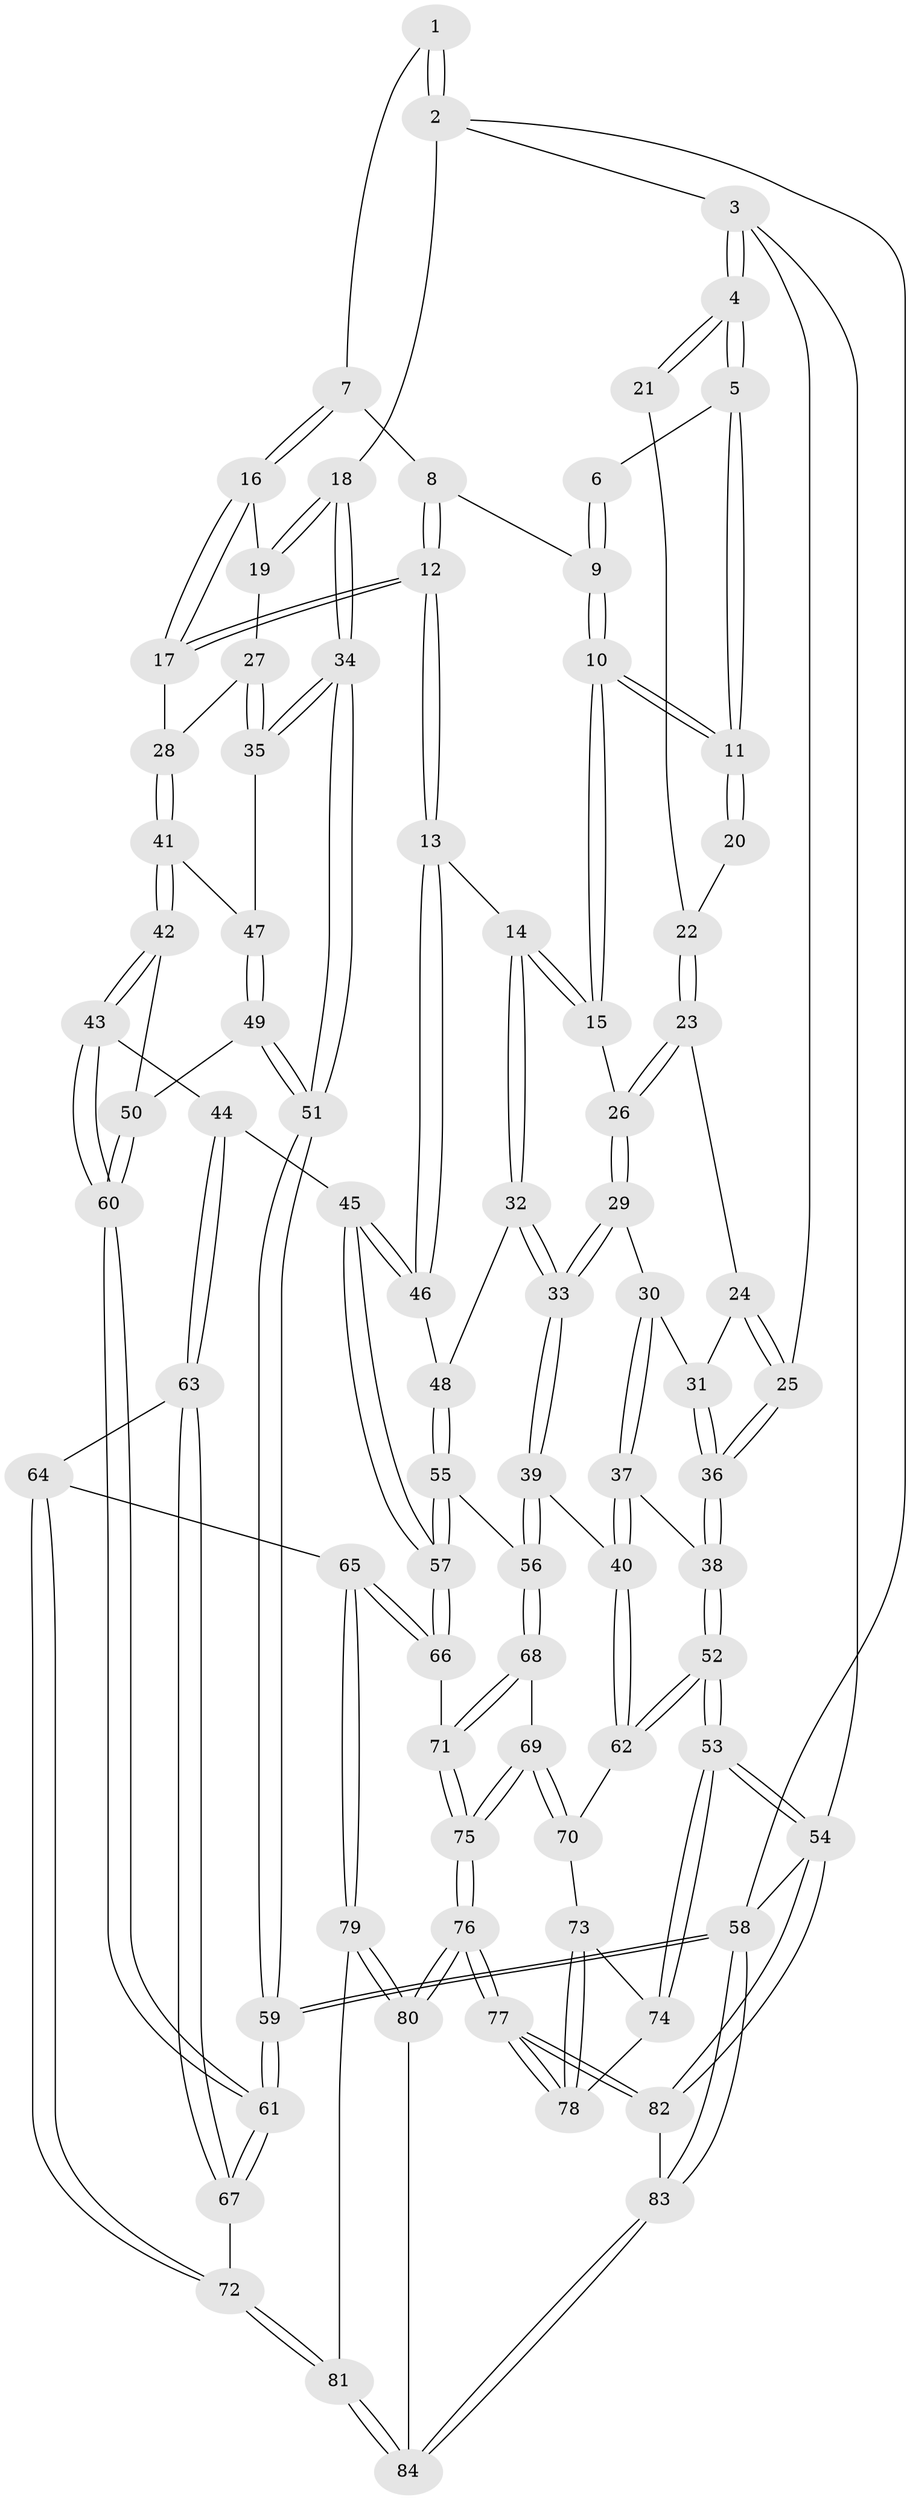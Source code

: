 // Generated by graph-tools (version 1.1) at 2025/59/03/09/25 04:59:44]
// undirected, 84 vertices, 207 edges
graph export_dot {
graph [start="1"]
  node [color=gray90,style=filled];
  1 [pos="+0.9198782392763636+0"];
  2 [pos="+1+0"];
  3 [pos="+0+0"];
  4 [pos="+0+0"];
  5 [pos="+0.28732494455094315+0"];
  6 [pos="+0.6829286478817483+0"];
  7 [pos="+0.7419962936820298+0.0852930472588806"];
  8 [pos="+0.6319437788429967+0.07415330671477706"];
  9 [pos="+0.6015476821517807+0.04889398078731518"];
  10 [pos="+0.41341294426356207+0.1306945739548141"];
  11 [pos="+0.3807973549291814+0.0699899884813223"];
  12 [pos="+0.6314056216660967+0.29391759506961534"];
  13 [pos="+0.628403860259803+0.2948018488731207"];
  14 [pos="+0.4677125591437909+0.21270803596183427"];
  15 [pos="+0.4159411759143577+0.15068709430603552"];
  16 [pos="+0.7520115214310423+0.14394521905361748"];
  17 [pos="+0.7102170993173773+0.2862194546041026"];
  18 [pos="+1+0"];
  19 [pos="+0.9306730823261695+0.12244439643038292"];
  20 [pos="+0.24139596993655305+0.12980779466010303"];
  21 [pos="+0.11061376183686007+0.09519308102769757"];
  22 [pos="+0.1787410786892017+0.1787584258486651"];
  23 [pos="+0.185887523897957+0.21405988018396455"];
  24 [pos="+0.14168636106349813+0.24157489279100172"];
  25 [pos="+0+0"];
  26 [pos="+0.2801879316095525+0.25820237431529486"];
  27 [pos="+0.8599107901166947+0.26914520358750366"];
  28 [pos="+0.7305278655465279+0.29630374329948095"];
  29 [pos="+0.27704443163792186+0.269670387240527"];
  30 [pos="+0.15733616119380006+0.3589114433008144"];
  31 [pos="+0.1101186650866267+0.3127107749441799"];
  32 [pos="+0.3930741721741796+0.4010328603720651"];
  33 [pos="+0.32485994249820493+0.4312465375223403"];
  34 [pos="+1+0.3451982627582191"];
  35 [pos="+1+0.34756655591606056"];
  36 [pos="+0+0.2876268456410695"];
  37 [pos="+0.16722035425506593+0.4256002524631781"];
  38 [pos="+0+0.35357532593802954"];
  39 [pos="+0.24753072056901676+0.5489254536001577"];
  40 [pos="+0.2109509928667599+0.5346314039462344"];
  41 [pos="+0.7639144732983999+0.3636589273419045"];
  42 [pos="+0.7766117244983244+0.495677391004078"];
  43 [pos="+0.6951895086577459+0.5910014596203046"];
  44 [pos="+0.6848220414138495+0.5935446057518232"];
  45 [pos="+0.6486876233873076+0.5836287717666916"];
  46 [pos="+0.607316091090661+0.35174741285492134"];
  47 [pos="+0.9085794472387656+0.42216985036670107"];
  48 [pos="+0.4914622990158414+0.4451853574832325"];
  49 [pos="+0.8880299482555005+0.4985370032251343"];
  50 [pos="+0.8774317649978453+0.5100309608297027"];
  51 [pos="+1+0.5145805298956493"];
  52 [pos="+0+0.5775919095474444"];
  53 [pos="+0+0.8955628137808431"];
  54 [pos="+0+1"];
  55 [pos="+0.49121517267754894+0.4911483588586847"];
  56 [pos="+0.25175279342602014+0.5552887783749382"];
  57 [pos="+0.5466906488498616+0.6117582445229491"];
  58 [pos="+1+1"];
  59 [pos="+1+0.8735803088159577"];
  60 [pos="+0.9317385769119667+0.7060530492569248"];
  61 [pos="+0.9830590659961429+0.7613138267878833"];
  62 [pos="+0+0.5882430326589964"];
  63 [pos="+0.6916037190956168+0.7047497889016469"];
  64 [pos="+0.669495616400724+0.7576166801554626"];
  65 [pos="+0.5748806706550231+0.7822610493053979"];
  66 [pos="+0.5045674270158652+0.654511941429572"];
  67 [pos="+0.8295676091735338+0.7875359412189089"];
  68 [pos="+0.2607362509708067+0.574835707897166"];
  69 [pos="+0.13426593708895967+0.7535892070189167"];
  70 [pos="+0.09355037145408819+0.7498291059391275"];
  71 [pos="+0.3624998244806191+0.6855989467676088"];
  72 [pos="+0.7232799144836349+0.8405651504769774"];
  73 [pos="+0.08081695353218957+0.7715692895721641"];
  74 [pos="+0.016257195790992746+0.8309836116145036"];
  75 [pos="+0.31396156752155946+1"];
  76 [pos="+0.31524694889248805+1"];
  77 [pos="+0.30796836018993345+1"];
  78 [pos="+0.09385688436593567+0.8668251006136782"];
  79 [pos="+0.5645876301569716+0.8514855729108883"];
  80 [pos="+0.5440322480858786+0.8872792470077193"];
  81 [pos="+0.7215685516543209+0.843979424562729"];
  82 [pos="+0.29644549843549156+1"];
  83 [pos="+0.8873944914291816+1"];
  84 [pos="+0.7196394902067674+0.9629644788865003"];
  1 -- 2;
  1 -- 2;
  1 -- 7;
  2 -- 3;
  2 -- 18;
  2 -- 58;
  3 -- 4;
  3 -- 4;
  3 -- 25;
  3 -- 54;
  4 -- 5;
  4 -- 5;
  4 -- 21;
  4 -- 21;
  5 -- 6;
  5 -- 11;
  5 -- 11;
  6 -- 9;
  6 -- 9;
  7 -- 8;
  7 -- 16;
  7 -- 16;
  8 -- 9;
  8 -- 12;
  8 -- 12;
  9 -- 10;
  9 -- 10;
  10 -- 11;
  10 -- 11;
  10 -- 15;
  10 -- 15;
  11 -- 20;
  11 -- 20;
  12 -- 13;
  12 -- 13;
  12 -- 17;
  12 -- 17;
  13 -- 14;
  13 -- 46;
  13 -- 46;
  14 -- 15;
  14 -- 15;
  14 -- 32;
  14 -- 32;
  15 -- 26;
  16 -- 17;
  16 -- 17;
  16 -- 19;
  17 -- 28;
  18 -- 19;
  18 -- 19;
  18 -- 34;
  18 -- 34;
  19 -- 27;
  20 -- 22;
  21 -- 22;
  22 -- 23;
  22 -- 23;
  23 -- 24;
  23 -- 26;
  23 -- 26;
  24 -- 25;
  24 -- 25;
  24 -- 31;
  25 -- 36;
  25 -- 36;
  26 -- 29;
  26 -- 29;
  27 -- 28;
  27 -- 35;
  27 -- 35;
  28 -- 41;
  28 -- 41;
  29 -- 30;
  29 -- 33;
  29 -- 33;
  30 -- 31;
  30 -- 37;
  30 -- 37;
  31 -- 36;
  31 -- 36;
  32 -- 33;
  32 -- 33;
  32 -- 48;
  33 -- 39;
  33 -- 39;
  34 -- 35;
  34 -- 35;
  34 -- 51;
  34 -- 51;
  35 -- 47;
  36 -- 38;
  36 -- 38;
  37 -- 38;
  37 -- 40;
  37 -- 40;
  38 -- 52;
  38 -- 52;
  39 -- 40;
  39 -- 56;
  39 -- 56;
  40 -- 62;
  40 -- 62;
  41 -- 42;
  41 -- 42;
  41 -- 47;
  42 -- 43;
  42 -- 43;
  42 -- 50;
  43 -- 44;
  43 -- 60;
  43 -- 60;
  44 -- 45;
  44 -- 63;
  44 -- 63;
  45 -- 46;
  45 -- 46;
  45 -- 57;
  45 -- 57;
  46 -- 48;
  47 -- 49;
  47 -- 49;
  48 -- 55;
  48 -- 55;
  49 -- 50;
  49 -- 51;
  49 -- 51;
  50 -- 60;
  50 -- 60;
  51 -- 59;
  51 -- 59;
  52 -- 53;
  52 -- 53;
  52 -- 62;
  52 -- 62;
  53 -- 54;
  53 -- 54;
  53 -- 74;
  53 -- 74;
  54 -- 82;
  54 -- 82;
  54 -- 58;
  55 -- 56;
  55 -- 57;
  55 -- 57;
  56 -- 68;
  56 -- 68;
  57 -- 66;
  57 -- 66;
  58 -- 59;
  58 -- 59;
  58 -- 83;
  58 -- 83;
  59 -- 61;
  59 -- 61;
  60 -- 61;
  60 -- 61;
  61 -- 67;
  61 -- 67;
  62 -- 70;
  63 -- 64;
  63 -- 67;
  63 -- 67;
  64 -- 65;
  64 -- 72;
  64 -- 72;
  65 -- 66;
  65 -- 66;
  65 -- 79;
  65 -- 79;
  66 -- 71;
  67 -- 72;
  68 -- 69;
  68 -- 71;
  68 -- 71;
  69 -- 70;
  69 -- 70;
  69 -- 75;
  69 -- 75;
  70 -- 73;
  71 -- 75;
  71 -- 75;
  72 -- 81;
  72 -- 81;
  73 -- 74;
  73 -- 78;
  73 -- 78;
  74 -- 78;
  75 -- 76;
  75 -- 76;
  76 -- 77;
  76 -- 77;
  76 -- 80;
  76 -- 80;
  77 -- 78;
  77 -- 78;
  77 -- 82;
  77 -- 82;
  79 -- 80;
  79 -- 80;
  79 -- 81;
  80 -- 84;
  81 -- 84;
  81 -- 84;
  82 -- 83;
  83 -- 84;
  83 -- 84;
}
